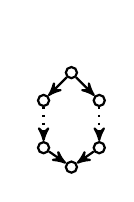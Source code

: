 \usetikzlibrary{arrows,backgrounds,fit,shapes}
%%%%%%%%%%%%%%%%%%%%%%%%%%%%%%%%%%%%%%%%%%%%%%%%%%%%%%%%%%%%%%%%%%%%%%%
\begin{tikzpicture}[
  node distance=5mm,
  thick,
  ->,
  >=stealth',
  level/.style={sibling distance = 12mm/#1,level distance = 7mm}
]

  \tikzstyle{vertex}=[circle,draw,inner sep=0.5mm]
  \tikzstyle{invisib}=[circle,inner sep=0.5mm]

%  \node (1b) [vertex] {} edge [loop above,thick] coordinate (l1) () ;
  \node (1b) [invisib] {};
  \node (3b) [vertex,below of=1b,yshift=0mm] {};
  \node (4b) [vertex,below left of=3b,yshift=+0mm] {};
  \node (6b) [vertex,below right of=3b,yshift=-0mm] {};
%  \node (5b) [vertex,left of=1b] {};
  \node (7b) [vertex,below of=4b,yshift=-1mm] {};
  \node (8b) [vertex,below of=6b,yshift=-1mm] {};
  \node (9b) [vertex,below of=3b,yshift=-7mm] {};

%  \draw [->] (1b) to (3b);
  \draw [->] (3b) to (4b);
  \draw [->] (3b) to (6b);
  \draw [->,dotted] (4b) to (7b);
  \draw [->,dotted] (6b) to (8b);
  \draw [->] (7b) to (9b);
  \draw [->] (8b) to (9b);
%  \draw [->] (5b) to (1b);

%\begin{pgfonlayer}{background}
%\node[draw,ellipse,fill=red!20,draw=black,rounded corners=3pt,inner sep=2pt,fit=(1b) (l1)] (b) {};
%\end{pgfonlayer}

\end{tikzpicture}
